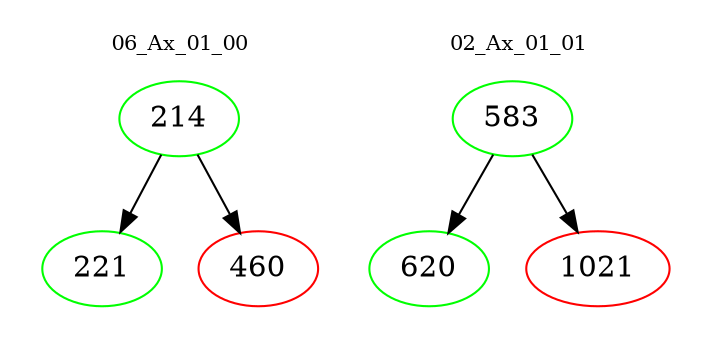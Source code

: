 digraph{
subgraph cluster_0 {
color = white
label = "06_Ax_01_00";
fontsize=10;
T0_214 [label="214", color="green"]
T0_214 -> T0_221 [color="black"]
T0_221 [label="221", color="green"]
T0_214 -> T0_460 [color="black"]
T0_460 [label="460", color="red"]
}
subgraph cluster_1 {
color = white
label = "02_Ax_01_01";
fontsize=10;
T1_583 [label="583", color="green"]
T1_583 -> T1_620 [color="black"]
T1_620 [label="620", color="green"]
T1_583 -> T1_1021 [color="black"]
T1_1021 [label="1021", color="red"]
}
}
